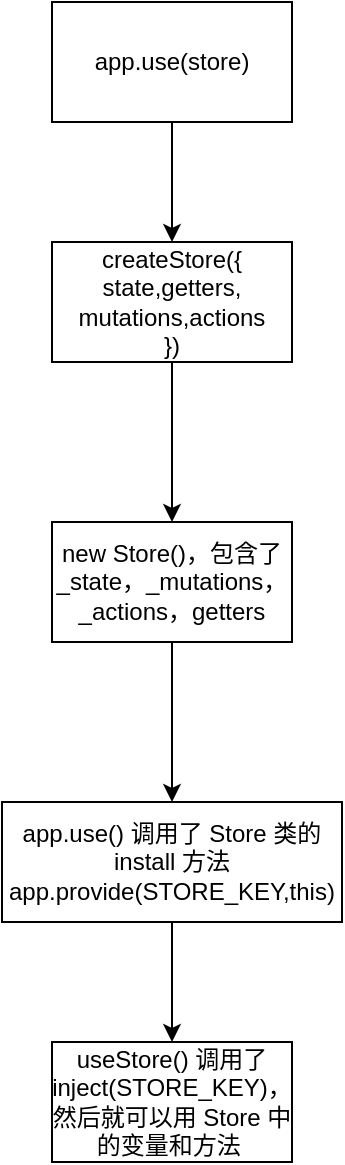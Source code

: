 <mxfile>
    <diagram id="dXsVRVkArTEVPFz5UmYp" name="Page-1">
        <mxGraphModel dx="736" dy="301" grid="1" gridSize="10" guides="1" tooltips="1" connect="1" arrows="1" fold="1" page="1" pageScale="1" pageWidth="850" pageHeight="1100" math="0" shadow="0">
            <root>
                <mxCell id="0"/>
                <mxCell id="1" parent="0"/>
                <mxCell id="7" style="edgeStyle=none;html=1;entryX=0.5;entryY=0;entryDx=0;entryDy=0;fontSize=12;" edge="1" parent="1" source="2" target="3">
                    <mxGeometry relative="1" as="geometry"/>
                </mxCell>
                <mxCell id="2" value="app.use(store)" style="rounded=0;whiteSpace=wrap;html=1;" vertex="1" parent="1">
                    <mxGeometry x="100" y="80" width="120" height="60" as="geometry"/>
                </mxCell>
                <mxCell id="8" style="edgeStyle=none;html=1;entryX=0.5;entryY=0;entryDx=0;entryDy=0;fontSize=12;" edge="1" parent="1" source="3" target="4">
                    <mxGeometry relative="1" as="geometry"/>
                </mxCell>
                <mxCell id="3" value="createStore({&lt;br&gt;state,getters,&lt;br&gt;mutations,actions&lt;br&gt;})" style="rounded=0;whiteSpace=wrap;html=1;" vertex="1" parent="1">
                    <mxGeometry x="100" y="200" width="120" height="60" as="geometry"/>
                </mxCell>
                <mxCell id="9" style="edgeStyle=none;html=1;entryX=0.5;entryY=0;entryDx=0;entryDy=0;fontSize=12;" edge="1" parent="1" source="4" target="5">
                    <mxGeometry relative="1" as="geometry"/>
                </mxCell>
                <mxCell id="4" value="new Store()，包含了 _state，_mutations，_actions，getters" style="rounded=0;whiteSpace=wrap;html=1;" vertex="1" parent="1">
                    <mxGeometry x="100" y="340" width="120" height="60" as="geometry"/>
                </mxCell>
                <mxCell id="10" style="edgeStyle=none;html=1;entryX=0.5;entryY=0;entryDx=0;entryDy=0;fontSize=12;" edge="1" parent="1" source="5" target="6">
                    <mxGeometry relative="1" as="geometry"/>
                </mxCell>
                <mxCell id="5" value="app.use() 调用了 Store 类的 install 方法 app.provide(STORE_KEY,this)" style="rounded=0;whiteSpace=wrap;html=1;" vertex="1" parent="1">
                    <mxGeometry x="75" y="480" width="170" height="60" as="geometry"/>
                </mxCell>
                <mxCell id="6" value="&lt;font style=&quot;font-size: 12px&quot;&gt;useStore() 调用了 inject(STORE_KEY)，然后就可以用 Store 中的变量和方法&amp;nbsp;&lt;/font&gt;" style="rounded=0;whiteSpace=wrap;html=1;fontSize=8;" vertex="1" parent="1">
                    <mxGeometry x="100" y="600" width="120" height="60" as="geometry"/>
                </mxCell>
            </root>
        </mxGraphModel>
    </diagram>
</mxfile>